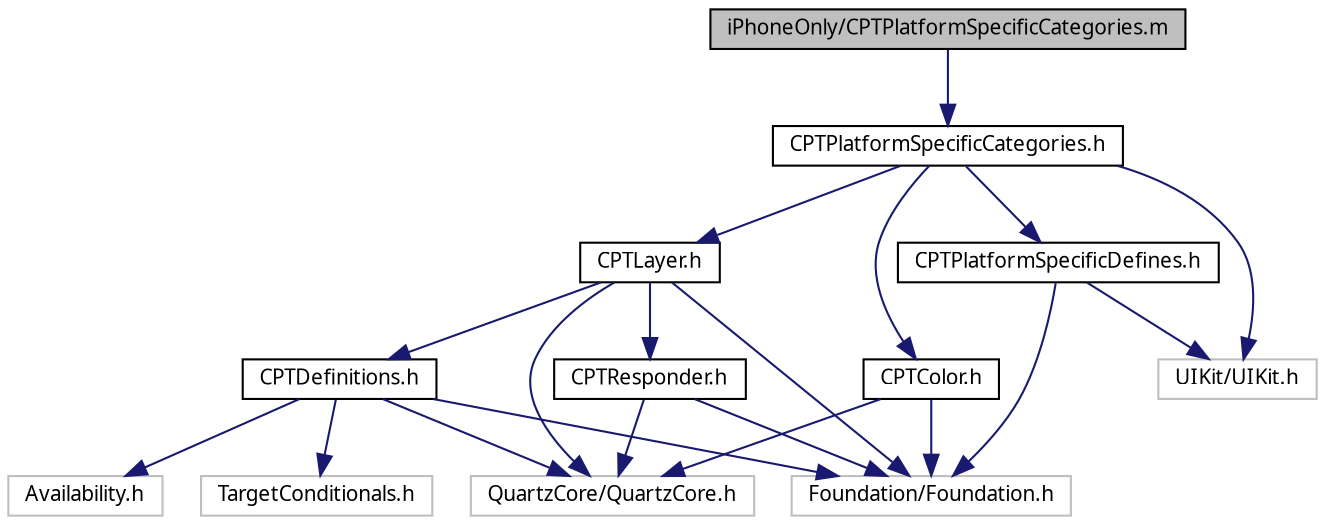 digraph G
{
  bgcolor="transparent";
  edge [fontname="Lucinda Grande",fontsize="10",labelfontname="Lucinda Grande",labelfontsize="10"];
  node [fontname="Lucinda Grande",fontsize="10",shape=record];
  Node1 [label="iPhoneOnly/CPTPlatformSpecificCategories.m",height=0.2,width=0.4,color="black", fillcolor="grey75", style="filled" fontcolor="black"];
  Node1 -> Node2 [color="midnightblue",fontsize="10",style="solid",fontname="Lucinda Grande"];
  Node2 [label="CPTPlatformSpecificCategories.h",height=0.2,width=0.4,color="black",URL="$_c_p_t_platform_specific_categories_8h.html"];
  Node2 -> Node3 [color="midnightblue",fontsize="10",style="solid",fontname="Lucinda Grande"];
  Node3 [label="CPTColor.h",height=0.2,width=0.4,color="black",URL="$_c_p_t_color_8h.html"];
  Node3 -> Node4 [color="midnightblue",fontsize="10",style="solid",fontname="Lucinda Grande"];
  Node4 [label="QuartzCore/QuartzCore.h",height=0.2,width=0.4,color="grey75"];
  Node3 -> Node5 [color="midnightblue",fontsize="10",style="solid",fontname="Lucinda Grande"];
  Node5 [label="Foundation/Foundation.h",height=0.2,width=0.4,color="grey75"];
  Node2 -> Node6 [color="midnightblue",fontsize="10",style="solid",fontname="Lucinda Grande"];
  Node6 [label="CPTLayer.h",height=0.2,width=0.4,color="black",URL="$_c_p_t_layer_8h.html"];
  Node6 -> Node7 [color="midnightblue",fontsize="10",style="solid",fontname="Lucinda Grande"];
  Node7 [label="CPTResponder.h",height=0.2,width=0.4,color="black",URL="$_c_p_t_responder_8h.html"];
  Node7 -> Node4 [color="midnightblue",fontsize="10",style="solid",fontname="Lucinda Grande"];
  Node7 -> Node5 [color="midnightblue",fontsize="10",style="solid",fontname="Lucinda Grande"];
  Node6 -> Node5 [color="midnightblue",fontsize="10",style="solid",fontname="Lucinda Grande"];
  Node6 -> Node4 [color="midnightblue",fontsize="10",style="solid",fontname="Lucinda Grande"];
  Node6 -> Node8 [color="midnightblue",fontsize="10",style="solid",fontname="Lucinda Grande"];
  Node8 [label="CPTDefinitions.h",height=0.2,width=0.4,color="black",URL="$_c_p_t_definitions_8h.html"];
  Node8 -> Node4 [color="midnightblue",fontsize="10",style="solid",fontname="Lucinda Grande"];
  Node8 -> Node9 [color="midnightblue",fontsize="10",style="solid",fontname="Lucinda Grande"];
  Node9 [label="Availability.h",height=0.2,width=0.4,color="grey75"];
  Node8 -> Node10 [color="midnightblue",fontsize="10",style="solid",fontname="Lucinda Grande"];
  Node10 [label="TargetConditionals.h",height=0.2,width=0.4,color="grey75"];
  Node8 -> Node5 [color="midnightblue",fontsize="10",style="solid",fontname="Lucinda Grande"];
  Node2 -> Node11 [color="midnightblue",fontsize="10",style="solid",fontname="Lucinda Grande"];
  Node11 [label="CPTPlatformSpecificDefines.h",height=0.2,width=0.4,color="black",URL="$_c_p_t_platform_specific_defines_8h.html"];
  Node11 -> Node12 [color="midnightblue",fontsize="10",style="solid",fontname="Lucinda Grande"];
  Node12 [label="UIKit/UIKit.h",height=0.2,width=0.4,color="grey75"];
  Node11 -> Node5 [color="midnightblue",fontsize="10",style="solid",fontname="Lucinda Grande"];
  Node2 -> Node12 [color="midnightblue",fontsize="10",style="solid",fontname="Lucinda Grande"];
}
